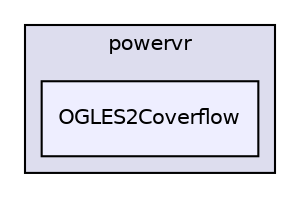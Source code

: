 digraph "PVR/SDK_3.4/Examples/Advanced/Coverflow/OGLES2/Build/Android/src/com/powervr/OGLES2Coverflow" {
  compound=true
  node [ fontsize="10", fontname="Helvetica"];
  edge [ labelfontsize="10", labelfontname="Helvetica"];
  subgraph clusterdir_0720e872fae4b3d67b1326bae6b74ffb {
    graph [ bgcolor="#ddddee", pencolor="black", label="powervr" fontname="Helvetica", fontsize="10", URL="dir_0720e872fae4b3d67b1326bae6b74ffb.html"]
  dir_df2df7ef813a818a14948b4696a870e0 [shape=box, label="OGLES2Coverflow", style="filled", fillcolor="#eeeeff", pencolor="black", URL="dir_df2df7ef813a818a14948b4696a870e0.html"];
  }
}
